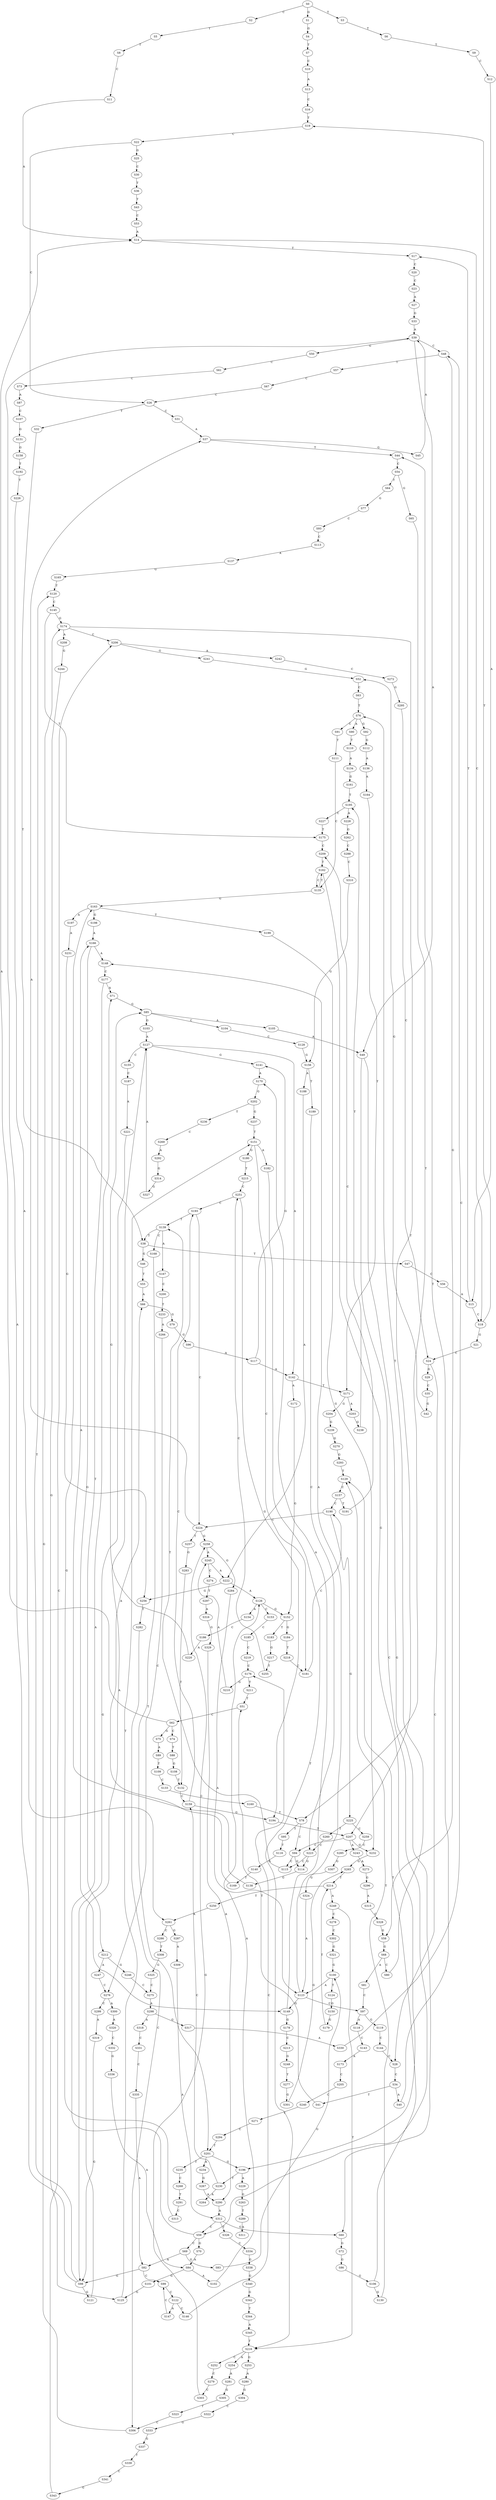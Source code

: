 strict digraph  {
	S0 -> S1 [ label = G ];
	S0 -> S2 [ label = C ];
	S0 -> S3 [ label = T ];
	S1 -> S4 [ label = G ];
	S2 -> S5 [ label = T ];
	S3 -> S6 [ label = T ];
	S4 -> S7 [ label = T ];
	S5 -> S8 [ label = T ];
	S6 -> S9 [ label = T ];
	S7 -> S10 [ label = C ];
	S8 -> S11 [ label = C ];
	S9 -> S12 [ label = C ];
	S10 -> S13 [ label = A ];
	S11 -> S14 [ label = A ];
	S12 -> S15 [ label = A ];
	S13 -> S16 [ label = C ];
	S14 -> S17 [ label = T ];
	S14 -> S18 [ label = C ];
	S15 -> S17 [ label = T ];
	S15 -> S18 [ label = C ];
	S16 -> S19 [ label = T ];
	S17 -> S20 [ label = C ];
	S18 -> S21 [ label = G ];
	S18 -> S19 [ label = T ];
	S19 -> S22 [ label = C ];
	S20 -> S23 [ label = C ];
	S21 -> S24 [ label = C ];
	S22 -> S25 [ label = G ];
	S22 -> S26 [ label = C ];
	S23 -> S27 [ label = A ];
	S24 -> S28 [ label = C ];
	S24 -> S29 [ label = G ];
	S25 -> S30 [ label = C ];
	S26 -> S31 [ label = C ];
	S26 -> S32 [ label = T ];
	S27 -> S33 [ label = G ];
	S28 -> S34 [ label = C ];
	S29 -> S35 [ label = C ];
	S30 -> S36 [ label = T ];
	S31 -> S37 [ label = A ];
	S32 -> S38 [ label = T ];
	S33 -> S39 [ label = A ];
	S34 -> S40 [ label = A ];
	S34 -> S41 [ label = T ];
	S35 -> S42 [ label = G ];
	S36 -> S43 [ label = T ];
	S37 -> S44 [ label = T ];
	S37 -> S45 [ label = G ];
	S38 -> S46 [ label = G ];
	S38 -> S47 [ label = T ];
	S39 -> S48 [ label = C ];
	S39 -> S49 [ label = A ];
	S39 -> S50 [ label = G ];
	S40 -> S44 [ label = T ];
	S41 -> S51 [ label = T ];
	S42 -> S52 [ label = G ];
	S43 -> S53 [ label = C ];
	S44 -> S54 [ label = C ];
	S45 -> S39 [ label = A ];
	S46 -> S55 [ label = T ];
	S47 -> S56 [ label = C ];
	S48 -> S57 [ label = T ];
	S48 -> S58 [ label = G ];
	S49 -> S59 [ label = C ];
	S49 -> S60 [ label = G ];
	S50 -> S61 [ label = C ];
	S51 -> S62 [ label = C ];
	S52 -> S63 [ label = C ];
	S53 -> S14 [ label = A ];
	S54 -> S64 [ label = T ];
	S54 -> S65 [ label = G ];
	S55 -> S66 [ label = A ];
	S56 -> S15 [ label = A ];
	S57 -> S67 [ label = C ];
	S58 -> S68 [ label = G ];
	S59 -> S69 [ label = C ];
	S59 -> S70 [ label = G ];
	S59 -> S71 [ label = A ];
	S60 -> S72 [ label = G ];
	S61 -> S73 [ label = C ];
	S62 -> S14 [ label = A ];
	S62 -> S74 [ label = C ];
	S62 -> S75 [ label = G ];
	S63 -> S76 [ label = T ];
	S64 -> S77 [ label = G ];
	S65 -> S78 [ label = T ];
	S66 -> S79 [ label = G ];
	S67 -> S26 [ label = C ];
	S68 -> S80 [ label = C ];
	S68 -> S81 [ label = A ];
	S69 -> S82 [ label = A ];
	S69 -> S83 [ label = G ];
	S70 -> S84 [ label = A ];
	S71 -> S85 [ label = G ];
	S72 -> S86 [ label = G ];
	S73 -> S87 [ label = A ];
	S74 -> S88 [ label = T ];
	S75 -> S89 [ label = A ];
	S76 -> S90 [ label = A ];
	S76 -> S91 [ label = C ];
	S76 -> S92 [ label = G ];
	S77 -> S93 [ label = C ];
	S78 -> S94 [ label = C ];
	S78 -> S95 [ label = T ];
	S79 -> S96 [ label = G ];
	S80 -> S76 [ label = T ];
	S81 -> S97 [ label = C ];
	S82 -> S98 [ label = G ];
	S82 -> S99 [ label = C ];
	S83 -> S100 [ label = G ];
	S84 -> S101 [ label = G ];
	S84 -> S102 [ label = A ];
	S85 -> S103 [ label = G ];
	S85 -> S104 [ label = C ];
	S85 -> S105 [ label = A ];
	S86 -> S106 [ label = G ];
	S87 -> S107 [ label = C ];
	S88 -> S108 [ label = G ];
	S89 -> S109 [ label = T ];
	S90 -> S110 [ label = T ];
	S91 -> S111 [ label = T ];
	S92 -> S112 [ label = G ];
	S93 -> S113 [ label = C ];
	S94 -> S114 [ label = G ];
	S94 -> S115 [ label = C ];
	S95 -> S116 [ label = T ];
	S96 -> S117 [ label = A ];
	S97 -> S118 [ label = A ];
	S97 -> S119 [ label = G ];
	S98 -> S39 [ label = A ];
	S98 -> S120 [ label = T ];
	S98 -> S121 [ label = G ];
	S99 -> S122 [ label = C ];
	S100 -> S123 [ label = A ];
	S100 -> S124 [ label = T ];
	S101 -> S125 [ label = G ];
	S102 -> S126 [ label = A ];
	S103 -> S127 [ label = A ];
	S104 -> S128 [ label = C ];
	S105 -> S49 [ label = A ];
	S106 -> S129 [ label = T ];
	S106 -> S130 [ label = G ];
	S107 -> S131 [ label = G ];
	S108 -> S132 [ label = T ];
	S109 -> S133 [ label = C ];
	S110 -> S134 [ label = A ];
	S111 -> S135 [ label = C ];
	S112 -> S136 [ label = A ];
	S113 -> S137 [ label = A ];
	S114 -> S138 [ label = G ];
	S115 -> S139 [ label = T ];
	S116 -> S140 [ label = G ];
	S117 -> S141 [ label = G ];
	S117 -> S142 [ label = A ];
	S118 -> S143 [ label = C ];
	S119 -> S144 [ label = C ];
	S120 -> S145 [ label = C ];
	S121 -> S127 [ label = A ];
	S122 -> S146 [ label = C ];
	S122 -> S147 [ label = A ];
	S123 -> S97 [ label = C ];
	S123 -> S148 [ label = A ];
	S123 -> S149 [ label = G ];
	S124 -> S150 [ label = G ];
	S125 -> S151 [ label = T ];
	S126 -> S152 [ label = G ];
	S126 -> S153 [ label = C ];
	S126 -> S154 [ label = A ];
	S127 -> S142 [ label = A ];
	S127 -> S155 [ label = C ];
	S127 -> S141 [ label = G ];
	S128 -> S156 [ label = G ];
	S129 -> S157 [ label = C ];
	S130 -> S129 [ label = T ];
	S131 -> S158 [ label = G ];
	S132 -> S159 [ label = C ];
	S133 -> S160 [ label = G ];
	S134 -> S161 [ label = G ];
	S135 -> S162 [ label = T ];
	S135 -> S163 [ label = G ];
	S136 -> S164 [ label = A ];
	S137 -> S165 [ label = G ];
	S138 -> S166 [ label = A ];
	S139 -> S167 [ label = A ];
	S139 -> S168 [ label = C ];
	S139 -> S38 [ label = T ];
	S140 -> S169 [ label = T ];
	S141 -> S170 [ label = A ];
	S142 -> S171 [ label = T ];
	S142 -> S172 [ label = A ];
	S143 -> S173 [ label = A ];
	S144 -> S28 [ label = C ];
	S145 -> S174 [ label = G ];
	S145 -> S175 [ label = T ];
	S146 -> S176 [ label = C ];
	S147 -> S99 [ label = C ];
	S148 -> S177 [ label = C ];
	S149 -> S170 [ label = A ];
	S149 -> S178 [ label = G ];
	S150 -> S179 [ label = G ];
	S151 -> S180 [ label = G ];
	S151 -> S181 [ label = C ];
	S151 -> S182 [ label = A ];
	S152 -> S183 [ label = T ];
	S152 -> S184 [ label = G ];
	S153 -> S185 [ label = C ];
	S154 -> S186 [ label = C ];
	S155 -> S187 [ label = C ];
	S156 -> S188 [ label = A ];
	S156 -> S189 [ label = T ];
	S157 -> S190 [ label = C ];
	S157 -> S191 [ label = T ];
	S158 -> S192 [ label = T ];
	S159 -> S193 [ label = C ];
	S159 -> S194 [ label = G ];
	S160 -> S78 [ label = T ];
	S161 -> S195 [ label = T ];
	S162 -> S196 [ label = G ];
	S162 -> S135 [ label = C ];
	S163 -> S197 [ label = A ];
	S163 -> S198 [ label = G ];
	S163 -> S199 [ label = T ];
	S164 -> S171 [ label = T ];
	S165 -> S120 [ label = T ];
	S166 -> S148 [ label = A ];
	S166 -> S149 [ label = G ];
	S167 -> S200 [ label = C ];
	S168 -> S201 [ label = T ];
	S169 -> S66 [ label = A ];
	S170 -> S202 [ label = G ];
	S171 -> S203 [ label = A ];
	S171 -> S204 [ label = G ];
	S172 -> S152 [ label = G ];
	S173 -> S205 [ label = C ];
	S174 -> S206 [ label = C ];
	S174 -> S207 [ label = T ];
	S174 -> S208 [ label = A ];
	S175 -> S209 [ label = C ];
	S176 -> S210 [ label = G ];
	S176 -> S211 [ label = T ];
	S177 -> S71 [ label = A ];
	S177 -> S212 [ label = T ];
	S178 -> S213 [ label = C ];
	S179 -> S214 [ label = T ];
	S180 -> S215 [ label = T ];
	S181 -> S190 [ label = C ];
	S182 -> S216 [ label = T ];
	S183 -> S217 [ label = G ];
	S184 -> S218 [ label = T ];
	S185 -> S219 [ label = C ];
	S186 -> S220 [ label = A ];
	S187 -> S221 [ label = A ];
	S188 -> S222 [ label = A ];
	S189 -> S223 [ label = C ];
	S190 -> S224 [ label = C ];
	S190 -> S225 [ label = G ];
	S191 -> S209 [ label = C ];
	S192 -> S226 [ label = T ];
	S193 -> S139 [ label = T ];
	S193 -> S224 [ label = C ];
	S194 -> S207 [ label = T ];
	S195 -> S227 [ label = C ];
	S195 -> S228 [ label = A ];
	S196 -> S229 [ label = A ];
	S196 -> S230 [ label = T ];
	S197 -> S231 [ label = A ];
	S198 -> S166 [ label = A ];
	S199 -> S232 [ label = G ];
	S200 -> S233 [ label = T ];
	S201 -> S234 [ label = A ];
	S201 -> S235 [ label = T ];
	S201 -> S196 [ label = G ];
	S202 -> S236 [ label = T ];
	S202 -> S237 [ label = G ];
	S203 -> S238 [ label = G ];
	S204 -> S239 [ label = G ];
	S205 -> S240 [ label = C ];
	S206 -> S241 [ label = G ];
	S206 -> S242 [ label = A ];
	S207 -> S94 [ label = C ];
	S207 -> S243 [ label = A ];
	S207 -> S232 [ label = G ];
	S208 -> S244 [ label = G ];
	S209 -> S162 [ label = T ];
	S210 -> S245 [ label = A ];
	S211 -> S51 [ label = T ];
	S212 -> S246 [ label = G ];
	S212 -> S247 [ label = A ];
	S213 -> S248 [ label = G ];
	S214 -> S249 [ label = A ];
	S214 -> S250 [ label = T ];
	S215 -> S251 [ label = C ];
	S216 -> S252 [ label = C ];
	S216 -> S253 [ label = G ];
	S216 -> S254 [ label = A ];
	S217 -> S255 [ label = T ];
	S218 -> S181 [ label = C ];
	S219 -> S176 [ label = C ];
	S220 -> S85 [ label = G ];
	S221 -> S98 [ label = G ];
	S222 -> S126 [ label = A ];
	S222 -> S256 [ label = G ];
	S223 -> S115 [ label = C ];
	S223 -> S114 [ label = G ];
	S224 -> S257 [ label = T ];
	S224 -> S37 [ label = A ];
	S224 -> S258 [ label = G ];
	S225 -> S259 [ label = C ];
	S225 -> S260 [ label = T ];
	S226 -> S261 [ label = A ];
	S227 -> S175 [ label = T ];
	S228 -> S262 [ label = G ];
	S229 -> S263 [ label = G ];
	S230 -> S264 [ label = A ];
	S230 -> S159 [ label = C ];
	S231 -> S256 [ label = G ];
	S232 -> S265 [ label = G ];
	S233 -> S266 [ label = A ];
	S234 -> S267 [ label = G ];
	S235 -> S268 [ label = C ];
	S236 -> S269 [ label = C ];
	S237 -> S151 [ label = T ];
	S238 -> S195 [ label = T ];
	S239 -> S270 [ label = G ];
	S240 -> S271 [ label = T ];
	S241 -> S52 [ label = G ];
	S242 -> S272 [ label = C ];
	S243 -> S273 [ label = A ];
	S244 -> S125 [ label = G ];
	S245 -> S222 [ label = A ];
	S245 -> S274 [ label = C ];
	S246 -> S275 [ label = C ];
	S247 -> S276 [ label = C ];
	S248 -> S277 [ label = T ];
	S249 -> S216 [ label = T ];
	S249 -> S278 [ label = C ];
	S250 -> S261 [ label = A ];
	S251 -> S194 [ label = G ];
	S251 -> S193 [ label = C ];
	S252 -> S279 [ label = C ];
	S253 -> S280 [ label = A ];
	S254 -> S281 [ label = A ];
	S255 -> S251 [ label = C ];
	S256 -> S282 [ label = T ];
	S257 -> S283 [ label = G ];
	S258 -> S245 [ label = A ];
	S258 -> S284 [ label = G ];
	S259 -> S285 [ label = C ];
	S260 -> S223 [ label = C ];
	S261 -> S286 [ label = C ];
	S261 -> S287 [ label = G ];
	S262 -> S288 [ label = C ];
	S263 -> S289 [ label = T ];
	S265 -> S214 [ label = T ];
	S266 -> S276 [ label = C ];
	S267 -> S290 [ label = A ];
	S268 -> S291 [ label = T ];
	S269 -> S292 [ label = A ];
	S270 -> S293 [ label = G ];
	S271 -> S294 [ label = C ];
	S272 -> S295 [ label = G ];
	S273 -> S296 [ label = G ];
	S274 -> S297 [ label = T ];
	S275 -> S298 [ label = A ];
	S276 -> S299 [ label = C ];
	S276 -> S300 [ label = A ];
	S277 -> S301 [ label = G ];
	S278 -> S302 [ label = C ];
	S279 -> S303 [ label = C ];
	S280 -> S304 [ label = G ];
	S281 -> S305 [ label = G ];
	S282 -> S306 [ label = C ];
	S283 -> S132 [ label = T ];
	S284 -> S123 [ label = A ];
	S285 -> S307 [ label = G ];
	S286 -> S308 [ label = T ];
	S287 -> S309 [ label = A ];
	S288 -> S310 [ label = C ];
	S289 -> S311 [ label = A ];
	S290 -> S312 [ label = A ];
	S291 -> S313 [ label = C ];
	S292 -> S314 [ label = G ];
	S293 -> S129 [ label = T ];
	S294 -> S201 [ label = T ];
	S295 -> S24 [ label = C ];
	S296 -> S315 [ label = A ];
	S297 -> S316 [ label = A ];
	S298 -> S317 [ label = G ];
	S298 -> S318 [ label = A ];
	S299 -> S319 [ label = A ];
	S300 -> S320 [ label = A ];
	S301 -> S265 [ label = G ];
	S302 -> S321 [ label = G ];
	S303 -> S258 [ label = G ];
	S304 -> S322 [ label = C ];
	S305 -> S323 [ label = T ];
	S306 -> S174 [ label = G ];
	S307 -> S324 [ label = G ];
	S308 -> S325 [ label = G ];
	S309 -> S312 [ label = A ];
	S310 -> S156 [ label = G ];
	S312 -> S326 [ label = T ];
	S312 -> S59 [ label = C ];
	S312 -> S60 [ label = G ];
	S313 -> S163 [ label = G ];
	S314 -> S327 [ label = G ];
	S315 -> S328 [ label = C ];
	S316 -> S329 [ label = G ];
	S317 -> S330 [ label = A ];
	S318 -> S331 [ label = C ];
	S319 -> S98 [ label = G ];
	S320 -> S332 [ label = C ];
	S321 -> S100 [ label = G ];
	S322 -> S333 [ label = G ];
	S323 -> S306 [ label = C ];
	S324 -> S123 [ label = A ];
	S325 -> S275 [ label = C ];
	S326 -> S334 [ label = C ];
	S327 -> S127 [ label = A ];
	S328 -> S58 [ label = G ];
	S329 -> S290 [ label = A ];
	S330 -> S48 [ label = C ];
	S331 -> S335 [ label = C ];
	S332 -> S336 [ label = G ];
	S333 -> S337 [ label = G ];
	S334 -> S338 [ label = G ];
	S335 -> S82 [ label = A ];
	S336 -> S84 [ label = A ];
	S337 -> S339 [ label = T ];
	S338 -> S340 [ label = G ];
	S339 -> S341 [ label = C ];
	S340 -> S342 [ label = G ];
	S341 -> S343 [ label = G ];
	S342 -> S344 [ label = T ];
	S343 -> S206 [ label = C ];
	S344 -> S345 [ label = A ];
	S345 -> S216 [ label = T ];
}
